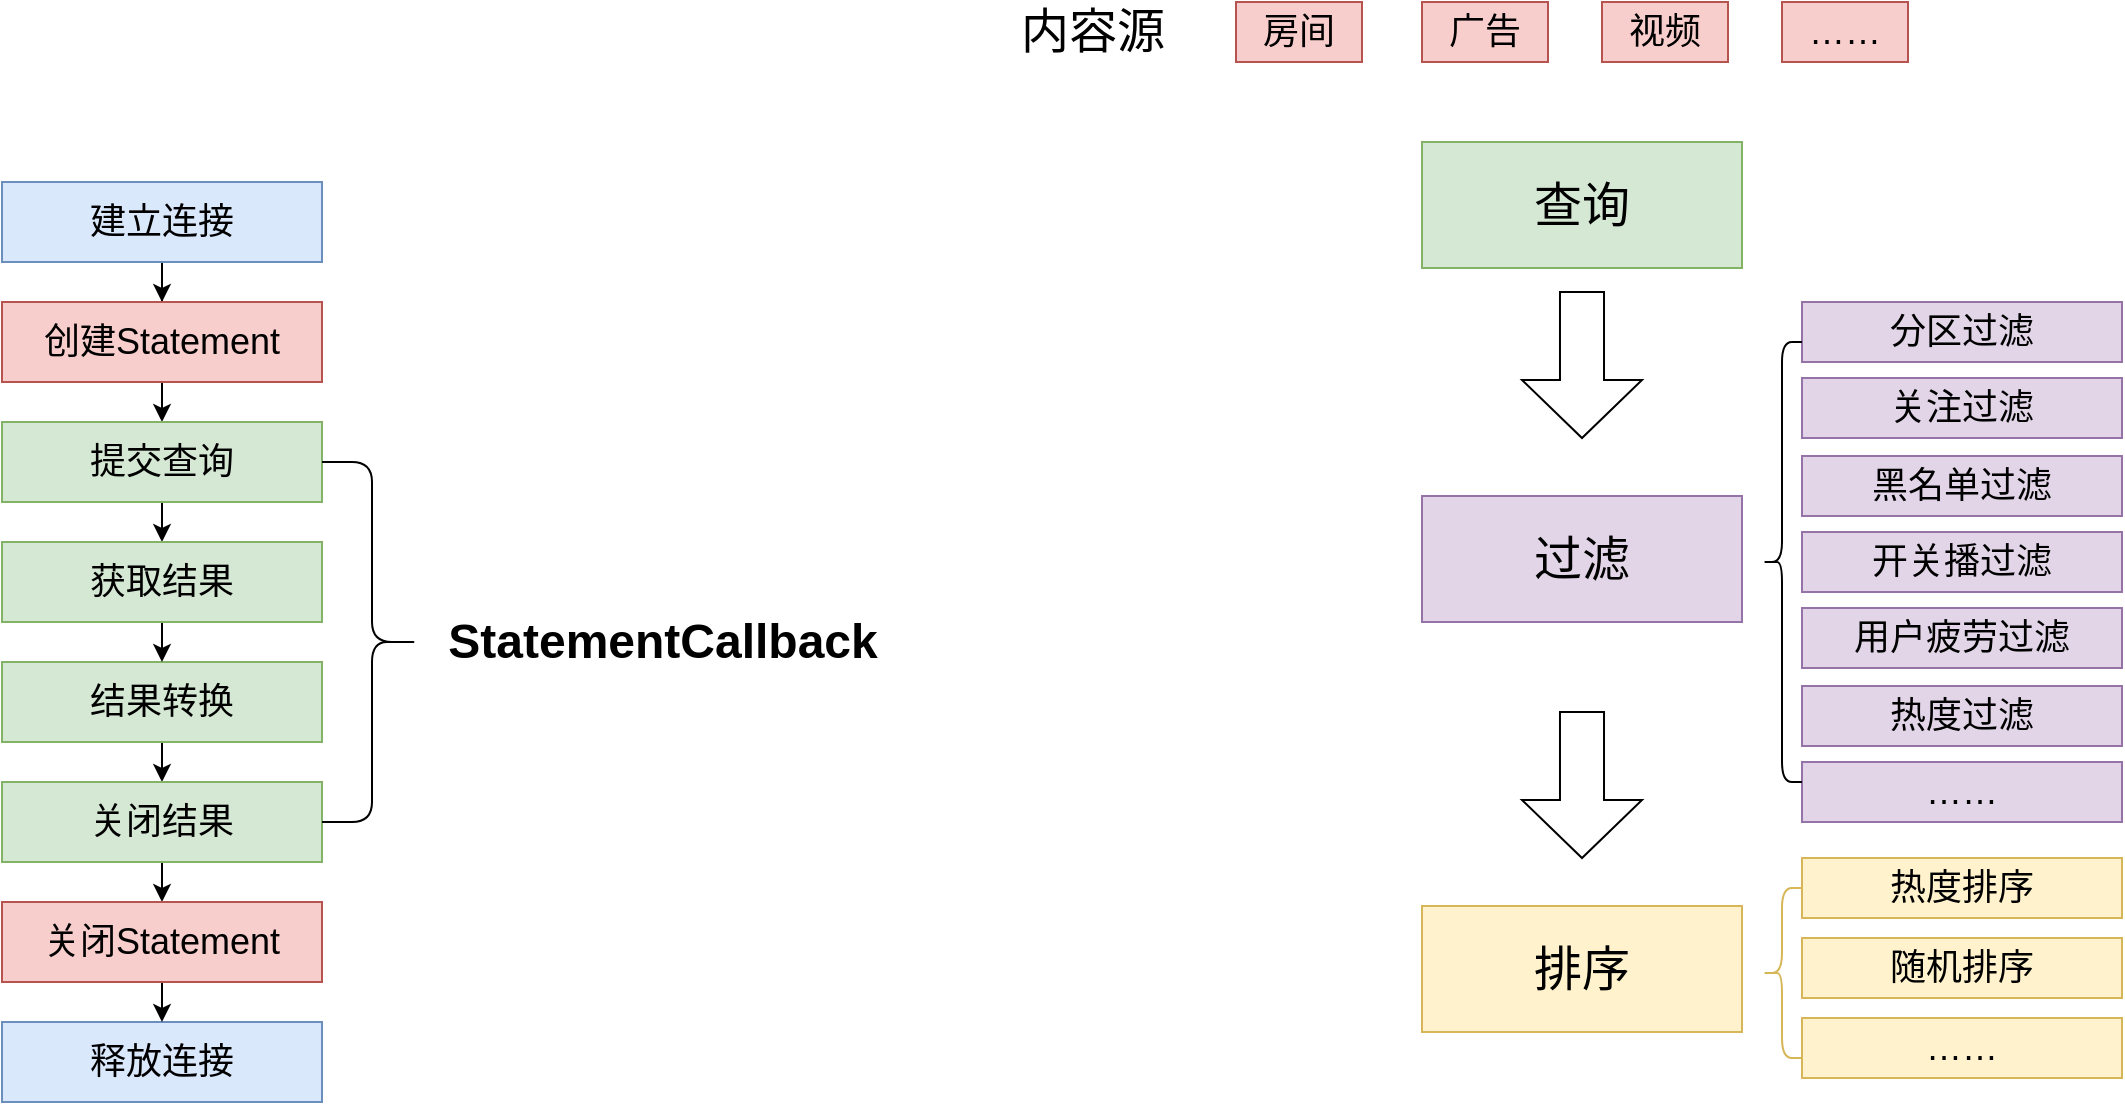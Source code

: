 <mxfile version="15.5.2" type="github">
  <diagram id="CxcaLeXnB662m-q3Z4ex" name="第 1 页">
    <mxGraphModel dx="1422" dy="762" grid="1" gridSize="10" guides="1" tooltips="1" connect="1" arrows="1" fold="1" page="1" pageScale="1" pageWidth="827" pageHeight="1169" math="0" shadow="0">
      <root>
        <mxCell id="0" />
        <mxCell id="1" parent="0" />
        <mxCell id="cz9klYAGG9J5sm0-0w-0-1" style="edgeStyle=orthogonalEdgeStyle;rounded=0;orthogonalLoop=1;jettySize=auto;html=1;exitX=0.5;exitY=1;exitDx=0;exitDy=0;" edge="1" parent="1" source="VNCoB3pL2GN9j2kzThXm-1" target="VNCoB3pL2GN9j2kzThXm-4">
          <mxGeometry relative="1" as="geometry" />
        </mxCell>
        <mxCell id="VNCoB3pL2GN9j2kzThXm-1" value="&lt;font style=&quot;font-size: 18px&quot;&gt;建立连接&lt;/font&gt;" style="rounded=0;whiteSpace=wrap;html=1;fillColor=#dae8fc;strokeColor=#6c8ebf;" parent="1" vertex="1">
          <mxGeometry x="210" y="160" width="160" height="40" as="geometry" />
        </mxCell>
        <mxCell id="cz9klYAGG9J5sm0-0w-0-5" style="edgeStyle=orthogonalEdgeStyle;rounded=0;orthogonalLoop=1;jettySize=auto;html=1;exitX=0.5;exitY=1;exitDx=0;exitDy=0;entryX=0.5;entryY=0;entryDx=0;entryDy=0;" edge="1" parent="1" source="VNCoB3pL2GN9j2kzThXm-2" target="VNCoB3pL2GN9j2kzThXm-7">
          <mxGeometry relative="1" as="geometry" />
        </mxCell>
        <mxCell id="VNCoB3pL2GN9j2kzThXm-2" value="&lt;font style=&quot;font-size: 18px&quot;&gt;结果转换&lt;br&gt;&lt;/font&gt;" style="rounded=0;whiteSpace=wrap;html=1;fillColor=#d5e8d4;strokeColor=#82b366;" parent="1" vertex="1">
          <mxGeometry x="210" y="400" width="160" height="40" as="geometry" />
        </mxCell>
        <mxCell id="VNCoB3pL2GN9j2kzThXm-3" value="&lt;font style=&quot;font-size: 18px&quot;&gt;释放连接&lt;/font&gt;" style="rounded=0;whiteSpace=wrap;html=1;fillColor=#dae8fc;strokeColor=#6c8ebf;" parent="1" vertex="1">
          <mxGeometry x="210" y="580" width="160" height="40" as="geometry" />
        </mxCell>
        <mxCell id="cz9klYAGG9J5sm0-0w-0-2" style="edgeStyle=orthogonalEdgeStyle;rounded=0;orthogonalLoop=1;jettySize=auto;html=1;exitX=0.5;exitY=1;exitDx=0;exitDy=0;entryX=0.5;entryY=0;entryDx=0;entryDy=0;" edge="1" parent="1" source="VNCoB3pL2GN9j2kzThXm-4" target="VNCoB3pL2GN9j2kzThXm-5">
          <mxGeometry relative="1" as="geometry" />
        </mxCell>
        <mxCell id="VNCoB3pL2GN9j2kzThXm-4" value="&lt;font style=&quot;font-size: 18px&quot;&gt;创建Statement&lt;/font&gt;" style="rounded=0;whiteSpace=wrap;html=1;fillColor=#f8cecc;strokeColor=#b85450;" parent="1" vertex="1">
          <mxGeometry x="210" y="220" width="160" height="40" as="geometry" />
        </mxCell>
        <mxCell id="cz9klYAGG9J5sm0-0w-0-3" style="edgeStyle=orthogonalEdgeStyle;rounded=0;orthogonalLoop=1;jettySize=auto;html=1;exitX=0.5;exitY=1;exitDx=0;exitDy=0;entryX=0.5;entryY=0;entryDx=0;entryDy=0;" edge="1" parent="1" source="VNCoB3pL2GN9j2kzThXm-5" target="VNCoB3pL2GN9j2kzThXm-6">
          <mxGeometry relative="1" as="geometry" />
        </mxCell>
        <mxCell id="VNCoB3pL2GN9j2kzThXm-5" value="&lt;span style=&quot;font-size: 18px&quot;&gt;提交查询&lt;/span&gt;" style="rounded=0;whiteSpace=wrap;html=1;fillColor=#d5e8d4;strokeColor=#82b366;" parent="1" vertex="1">
          <mxGeometry x="210" y="280" width="160" height="40" as="geometry" />
        </mxCell>
        <mxCell id="cz9klYAGG9J5sm0-0w-0-4" style="edgeStyle=orthogonalEdgeStyle;rounded=0;orthogonalLoop=1;jettySize=auto;html=1;exitX=0.5;exitY=1;exitDx=0;exitDy=0;entryX=0.5;entryY=0;entryDx=0;entryDy=0;" edge="1" parent="1" source="VNCoB3pL2GN9j2kzThXm-6" target="VNCoB3pL2GN9j2kzThXm-2">
          <mxGeometry relative="1" as="geometry" />
        </mxCell>
        <mxCell id="VNCoB3pL2GN9j2kzThXm-6" value="&lt;span style=&quot;font-size: 18px&quot;&gt;获取结果&lt;br&gt;&lt;/span&gt;" style="rounded=0;whiteSpace=wrap;html=1;fillColor=#d5e8d4;strokeColor=#82b366;" parent="1" vertex="1">
          <mxGeometry x="210" y="340" width="160" height="40" as="geometry" />
        </mxCell>
        <mxCell id="cz9klYAGG9J5sm0-0w-0-6" style="edgeStyle=orthogonalEdgeStyle;rounded=0;orthogonalLoop=1;jettySize=auto;html=1;exitX=0.5;exitY=1;exitDx=0;exitDy=0;entryX=0.5;entryY=0;entryDx=0;entryDy=0;" edge="1" parent="1" source="VNCoB3pL2GN9j2kzThXm-7" target="VNCoB3pL2GN9j2kzThXm-8">
          <mxGeometry relative="1" as="geometry" />
        </mxCell>
        <mxCell id="VNCoB3pL2GN9j2kzThXm-7" value="&lt;font style=&quot;font-size: 18px&quot;&gt;关闭结果&lt;br&gt;&lt;/font&gt;" style="rounded=0;whiteSpace=wrap;html=1;fillColor=#d5e8d4;strokeColor=#82b366;" parent="1" vertex="1">
          <mxGeometry x="210" y="460" width="160" height="40" as="geometry" />
        </mxCell>
        <mxCell id="cz9klYAGG9J5sm0-0w-0-7" style="edgeStyle=orthogonalEdgeStyle;rounded=0;orthogonalLoop=1;jettySize=auto;html=1;exitX=0.5;exitY=1;exitDx=0;exitDy=0;entryX=0.5;entryY=0;entryDx=0;entryDy=0;" edge="1" parent="1" source="VNCoB3pL2GN9j2kzThXm-8" target="VNCoB3pL2GN9j2kzThXm-3">
          <mxGeometry relative="1" as="geometry" />
        </mxCell>
        <mxCell id="VNCoB3pL2GN9j2kzThXm-8" value="&lt;font style=&quot;font-size: 18px&quot;&gt;关闭Statement&lt;/font&gt;" style="rounded=0;whiteSpace=wrap;html=1;fillColor=#f8cecc;strokeColor=#b85450;" parent="1" vertex="1">
          <mxGeometry x="210" y="520" width="160" height="40" as="geometry" />
        </mxCell>
        <mxCell id="cz9klYAGG9J5sm0-0w-0-8" value="" style="shape=curlyBracket;whiteSpace=wrap;html=1;rounded=1;flipH=1;" vertex="1" parent="1">
          <mxGeometry x="370" y="300" width="50" height="180" as="geometry" />
        </mxCell>
        <mxCell id="cz9klYAGG9J5sm0-0w-0-9" value="StatementCallback" style="text;strokeColor=none;fillColor=none;html=1;fontSize=24;fontStyle=1;verticalAlign=middle;align=center;" vertex="1" parent="1">
          <mxGeometry x="430" y="370" width="220" height="40" as="geometry" />
        </mxCell>
        <mxCell id="cz9klYAGG9J5sm0-0w-0-11" value="&lt;font style=&quot;font-size: 24px&quot;&gt;过滤&lt;/font&gt;" style="rounded=0;whiteSpace=wrap;html=1;fillColor=#e1d5e7;strokeColor=#9673a6;" vertex="1" parent="1">
          <mxGeometry x="920" y="317" width="160" height="63" as="geometry" />
        </mxCell>
        <mxCell id="cz9klYAGG9J5sm0-0w-0-15" value="&lt;span style=&quot;font-size: 18px&quot;&gt;房间&lt;/span&gt;" style="rounded=0;whiteSpace=wrap;html=1;fillColor=#f8cecc;strokeColor=#b85450;" vertex="1" parent="1">
          <mxGeometry x="827" y="70" width="63" height="30" as="geometry" />
        </mxCell>
        <mxCell id="cz9klYAGG9J5sm0-0w-0-16" value="&lt;span style=&quot;font-size: 18px&quot;&gt;广告&lt;/span&gt;" style="rounded=0;whiteSpace=wrap;html=1;fillColor=#f8cecc;strokeColor=#b85450;" vertex="1" parent="1">
          <mxGeometry x="920" y="70" width="63" height="30" as="geometry" />
        </mxCell>
        <mxCell id="cz9klYAGG9J5sm0-0w-0-17" value="&lt;span style=&quot;font-size: 18px&quot;&gt;视频&lt;/span&gt;" style="rounded=0;whiteSpace=wrap;html=1;fillColor=#f8cecc;strokeColor=#b85450;" vertex="1" parent="1">
          <mxGeometry x="1010" y="70" width="63" height="30" as="geometry" />
        </mxCell>
        <mxCell id="cz9klYAGG9J5sm0-0w-0-18" value="&lt;span style=&quot;font-size: 18px&quot;&gt;……&lt;/span&gt;" style="rounded=0;whiteSpace=wrap;html=1;fillColor=#f8cecc;strokeColor=#b85450;" vertex="1" parent="1">
          <mxGeometry x="1100" y="70" width="63" height="30" as="geometry" />
        </mxCell>
        <mxCell id="cz9klYAGG9J5sm0-0w-0-19" value="&lt;span style=&quot;font-size: 18px&quot;&gt;分区过滤&lt;/span&gt;" style="rounded=0;whiteSpace=wrap;html=1;fillColor=#e1d5e7;strokeColor=#9673a6;" vertex="1" parent="1">
          <mxGeometry x="1110" y="220" width="160" height="30" as="geometry" />
        </mxCell>
        <mxCell id="cz9klYAGG9J5sm0-0w-0-20" value="&lt;span style=&quot;font-size: 18px&quot;&gt;关注过滤&lt;/span&gt;" style="rounded=0;whiteSpace=wrap;html=1;fillColor=#e1d5e7;strokeColor=#9673a6;" vertex="1" parent="1">
          <mxGeometry x="1110" y="258" width="160" height="30" as="geometry" />
        </mxCell>
        <mxCell id="cz9klYAGG9J5sm0-0w-0-21" value="&lt;span style=&quot;font-size: 18px&quot;&gt;黑名单过滤&lt;/span&gt;" style="rounded=0;whiteSpace=wrap;html=1;fillColor=#e1d5e7;strokeColor=#9673a6;" vertex="1" parent="1">
          <mxGeometry x="1110" y="297" width="160" height="30" as="geometry" />
        </mxCell>
        <mxCell id="cz9klYAGG9J5sm0-0w-0-22" value="&lt;span style=&quot;font-size: 18px&quot;&gt;开关播过滤&lt;/span&gt;" style="rounded=0;whiteSpace=wrap;html=1;fillColor=#e1d5e7;strokeColor=#9673a6;" vertex="1" parent="1">
          <mxGeometry x="1110" y="335" width="160" height="30" as="geometry" />
        </mxCell>
        <mxCell id="cz9klYAGG9J5sm0-0w-0-23" value="&lt;span style=&quot;font-size: 18px&quot;&gt;用户疲劳过滤&lt;/span&gt;" style="rounded=0;whiteSpace=wrap;html=1;fillColor=#e1d5e7;strokeColor=#9673a6;" vertex="1" parent="1">
          <mxGeometry x="1110" y="373" width="160" height="30" as="geometry" />
        </mxCell>
        <mxCell id="cz9klYAGG9J5sm0-0w-0-24" value="&lt;span style=&quot;font-size: 18px&quot;&gt;热度过滤&lt;/span&gt;" style="rounded=0;whiteSpace=wrap;html=1;fillColor=#e1d5e7;strokeColor=#9673a6;" vertex="1" parent="1">
          <mxGeometry x="1110" y="412" width="160" height="30" as="geometry" />
        </mxCell>
        <mxCell id="cz9klYAGG9J5sm0-0w-0-25" value="&lt;span style=&quot;font-size: 18px&quot;&gt;……&lt;/span&gt;" style="rounded=0;whiteSpace=wrap;html=1;fillColor=#e1d5e7;strokeColor=#9673a6;" vertex="1" parent="1">
          <mxGeometry x="1110" y="450" width="160" height="30" as="geometry" />
        </mxCell>
        <mxCell id="cz9klYAGG9J5sm0-0w-0-26" value="" style="shape=curlyBracket;whiteSpace=wrap;html=1;rounded=1;" vertex="1" parent="1">
          <mxGeometry x="1090" y="240" width="20" height="220" as="geometry" />
        </mxCell>
        <mxCell id="cz9klYAGG9J5sm0-0w-0-27" value="&lt;font style=&quot;font-size: 24px&quot;&gt;排序&lt;/font&gt;" style="rounded=0;whiteSpace=wrap;html=1;fillColor=#fff2cc;strokeColor=#d6b656;" vertex="1" parent="1">
          <mxGeometry x="920" y="522" width="160" height="63" as="geometry" />
        </mxCell>
        <mxCell id="cz9klYAGG9J5sm0-0w-0-28" value="&lt;span style=&quot;font-size: 18px&quot;&gt;热度排序&lt;/span&gt;" style="rounded=0;whiteSpace=wrap;html=1;fillColor=#fff2cc;strokeColor=#d6b656;" vertex="1" parent="1">
          <mxGeometry x="1110" y="498" width="160" height="30" as="geometry" />
        </mxCell>
        <mxCell id="cz9klYAGG9J5sm0-0w-0-29" value="&lt;span style=&quot;font-size: 18px&quot;&gt;随机排序&lt;/span&gt;" style="rounded=0;whiteSpace=wrap;html=1;fillColor=#fff2cc;strokeColor=#d6b656;" vertex="1" parent="1">
          <mxGeometry x="1110" y="538" width="160" height="30" as="geometry" />
        </mxCell>
        <mxCell id="cz9klYAGG9J5sm0-0w-0-30" value="&lt;font style=&quot;font-size: 24px&quot;&gt;查询&lt;/font&gt;" style="rounded=0;whiteSpace=wrap;html=1;fillColor=#d5e8d4;strokeColor=#82b366;" vertex="1" parent="1">
          <mxGeometry x="920" y="140" width="160" height="63" as="geometry" />
        </mxCell>
        <mxCell id="cz9klYAGG9J5sm0-0w-0-31" value="" style="shape=curlyBracket;whiteSpace=wrap;html=1;rounded=1;fontSize=24;fillColor=#fff2cc;strokeColor=#d6b656;" vertex="1" parent="1">
          <mxGeometry x="1090" y="513" width="20" height="85" as="geometry" />
        </mxCell>
        <mxCell id="cz9klYAGG9J5sm0-0w-0-32" value="&lt;span style=&quot;font-size: 18px&quot;&gt;……&lt;/span&gt;" style="rounded=0;whiteSpace=wrap;html=1;fillColor=#fff2cc;strokeColor=#d6b656;" vertex="1" parent="1">
          <mxGeometry x="1110" y="578" width="160" height="30" as="geometry" />
        </mxCell>
        <mxCell id="cz9klYAGG9J5sm0-0w-0-35" value="" style="shape=singleArrow;direction=south;whiteSpace=wrap;html=1;fontSize=24;arrowWidth=0.367;arrowSize=0.397;" vertex="1" parent="1">
          <mxGeometry x="970" y="215" width="60" height="73" as="geometry" />
        </mxCell>
        <mxCell id="cz9klYAGG9J5sm0-0w-0-36" value="" style="shape=singleArrow;direction=south;whiteSpace=wrap;html=1;fontSize=24;arrowWidth=0.367;arrowSize=0.397;" vertex="1" parent="1">
          <mxGeometry x="970" y="425" width="60" height="73" as="geometry" />
        </mxCell>
        <mxCell id="cz9klYAGG9J5sm0-0w-0-37" value="内容源" style="text;html=1;align=center;verticalAlign=middle;resizable=0;points=[];autosize=1;strokeColor=none;fillColor=none;fontSize=24;" vertex="1" parent="1">
          <mxGeometry x="710" y="70" width="90" height="30" as="geometry" />
        </mxCell>
      </root>
    </mxGraphModel>
  </diagram>
</mxfile>
